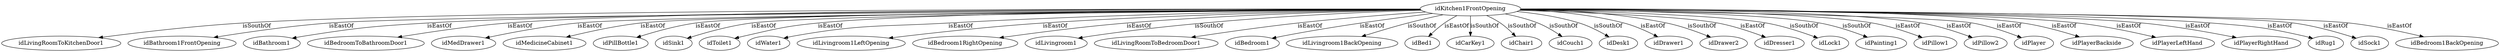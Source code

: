 strict digraph  {
idKitchen1FrontOpening [node_type=entity_node];
idLivingRoomToKitchenDoor1 [node_type=entity_node];
idBathroom1FrontOpening [node_type=entity_node];
idBathroom1 [node_type=entity_node];
idBedroomToBathroomDoor1 [node_type=entity_node];
idMedDrawer1 [node_type=entity_node];
idMedicineCabinet1 [node_type=entity_node];
idPillBottle1 [node_type=entity_node];
idSink1 [node_type=entity_node];
idToilet1 [node_type=entity_node];
idWater1 [node_type=entity_node];
idLivingroom1LeftOpening [node_type=entity_node];
idBedroom1RightOpening [node_type=entity_node];
idLivingroom1 [node_type=entity_node];
idLivingRoomToBedroomDoor1 [node_type=entity_node];
idBedroom1 [node_type=entity_node];
idLivingroom1BackOpening [node_type=entity_node];
idBed1 [node_type=entity_node];
idCarKey1 [node_type=entity_node];
idChair1 [node_type=entity_node];
idCouch1 [node_type=entity_node];
idDesk1 [node_type=entity_node];
idDrawer1 [node_type=entity_node];
idDrawer2 [node_type=entity_node];
idDresser1 [node_type=entity_node];
idLock1 [node_type=entity_node];
idPainting1 [node_type=entity_node];
idPillow1 [node_type=entity_node];
idPillow2 [node_type=entity_node];
idPlayer [node_type=entity_node];
idPlayerBackside [node_type=entity_node];
idPlayerLeftHand [node_type=entity_node];
idPlayerRightHand [node_type=entity_node];
idRug1 [node_type=entity_node];
idSock1 [node_type=entity_node];
idBedroom1BackOpening [node_type=entity_node];
idKitchen1FrontOpening -> idLivingRoomToKitchenDoor1  [edge_type=relationship, label=isSouthOf];
idKitchen1FrontOpening -> idBathroom1FrontOpening  [edge_type=relationship, label=isEastOf];
idKitchen1FrontOpening -> idBathroom1  [edge_type=relationship, label=isEastOf];
idKitchen1FrontOpening -> idBedroomToBathroomDoor1  [edge_type=relationship, label=isEastOf];
idKitchen1FrontOpening -> idMedDrawer1  [edge_type=relationship, label=isEastOf];
idKitchen1FrontOpening -> idMedicineCabinet1  [edge_type=relationship, label=isEastOf];
idKitchen1FrontOpening -> idPillBottle1  [edge_type=relationship, label=isEastOf];
idKitchen1FrontOpening -> idSink1  [edge_type=relationship, label=isEastOf];
idKitchen1FrontOpening -> idToilet1  [edge_type=relationship, label=isEastOf];
idKitchen1FrontOpening -> idWater1  [edge_type=relationship, label=isEastOf];
idKitchen1FrontOpening -> idLivingroom1LeftOpening  [edge_type=relationship, label=isEastOf];
idKitchen1FrontOpening -> idBedroom1RightOpening  [edge_type=relationship, label=isEastOf];
idKitchen1FrontOpening -> idLivingroom1  [edge_type=relationship, label=isSouthOf];
idKitchen1FrontOpening -> idLivingRoomToBedroomDoor1  [edge_type=relationship, label=isEastOf];
idKitchen1FrontOpening -> idBedroom1  [edge_type=relationship, label=isEastOf];
idKitchen1FrontOpening -> idLivingroom1BackOpening  [edge_type=relationship, label=isSouthOf];
idKitchen1FrontOpening -> idBed1  [edge_type=relationship, label=isEastOf];
idKitchen1FrontOpening -> idCarKey1  [edge_type=relationship, label=isSouthOf];
idKitchen1FrontOpening -> idChair1  [edge_type=relationship, label=isSouthOf];
idKitchen1FrontOpening -> idCouch1  [edge_type=relationship, label=isSouthOf];
idKitchen1FrontOpening -> idDesk1  [edge_type=relationship, label=isSouthOf];
idKitchen1FrontOpening -> idDrawer1  [edge_type=relationship, label=isEastOf];
idKitchen1FrontOpening -> idDrawer2  [edge_type=relationship, label=isSouthOf];
idKitchen1FrontOpening -> idDresser1  [edge_type=relationship, label=isEastOf];
idKitchen1FrontOpening -> idLock1  [edge_type=relationship, label=isSouthOf];
idKitchen1FrontOpening -> idPainting1  [edge_type=relationship, label=isSouthOf];
idKitchen1FrontOpening -> idPillow1  [edge_type=relationship, label=isEastOf];
idKitchen1FrontOpening -> idPillow2  [edge_type=relationship, label=isEastOf];
idKitchen1FrontOpening -> idPlayer  [edge_type=relationship, label=isEastOf];
idKitchen1FrontOpening -> idPlayerBackside  [edge_type=relationship, label=isEastOf];
idKitchen1FrontOpening -> idPlayerLeftHand  [edge_type=relationship, label=isEastOf];
idKitchen1FrontOpening -> idPlayerRightHand  [edge_type=relationship, label=isEastOf];
idKitchen1FrontOpening -> idRug1  [edge_type=relationship, label=isEastOf];
idKitchen1FrontOpening -> idSock1  [edge_type=relationship, label=isEastOf];
idKitchen1FrontOpening -> idBedroom1BackOpening  [edge_type=relationship, label=isEastOf];
}
